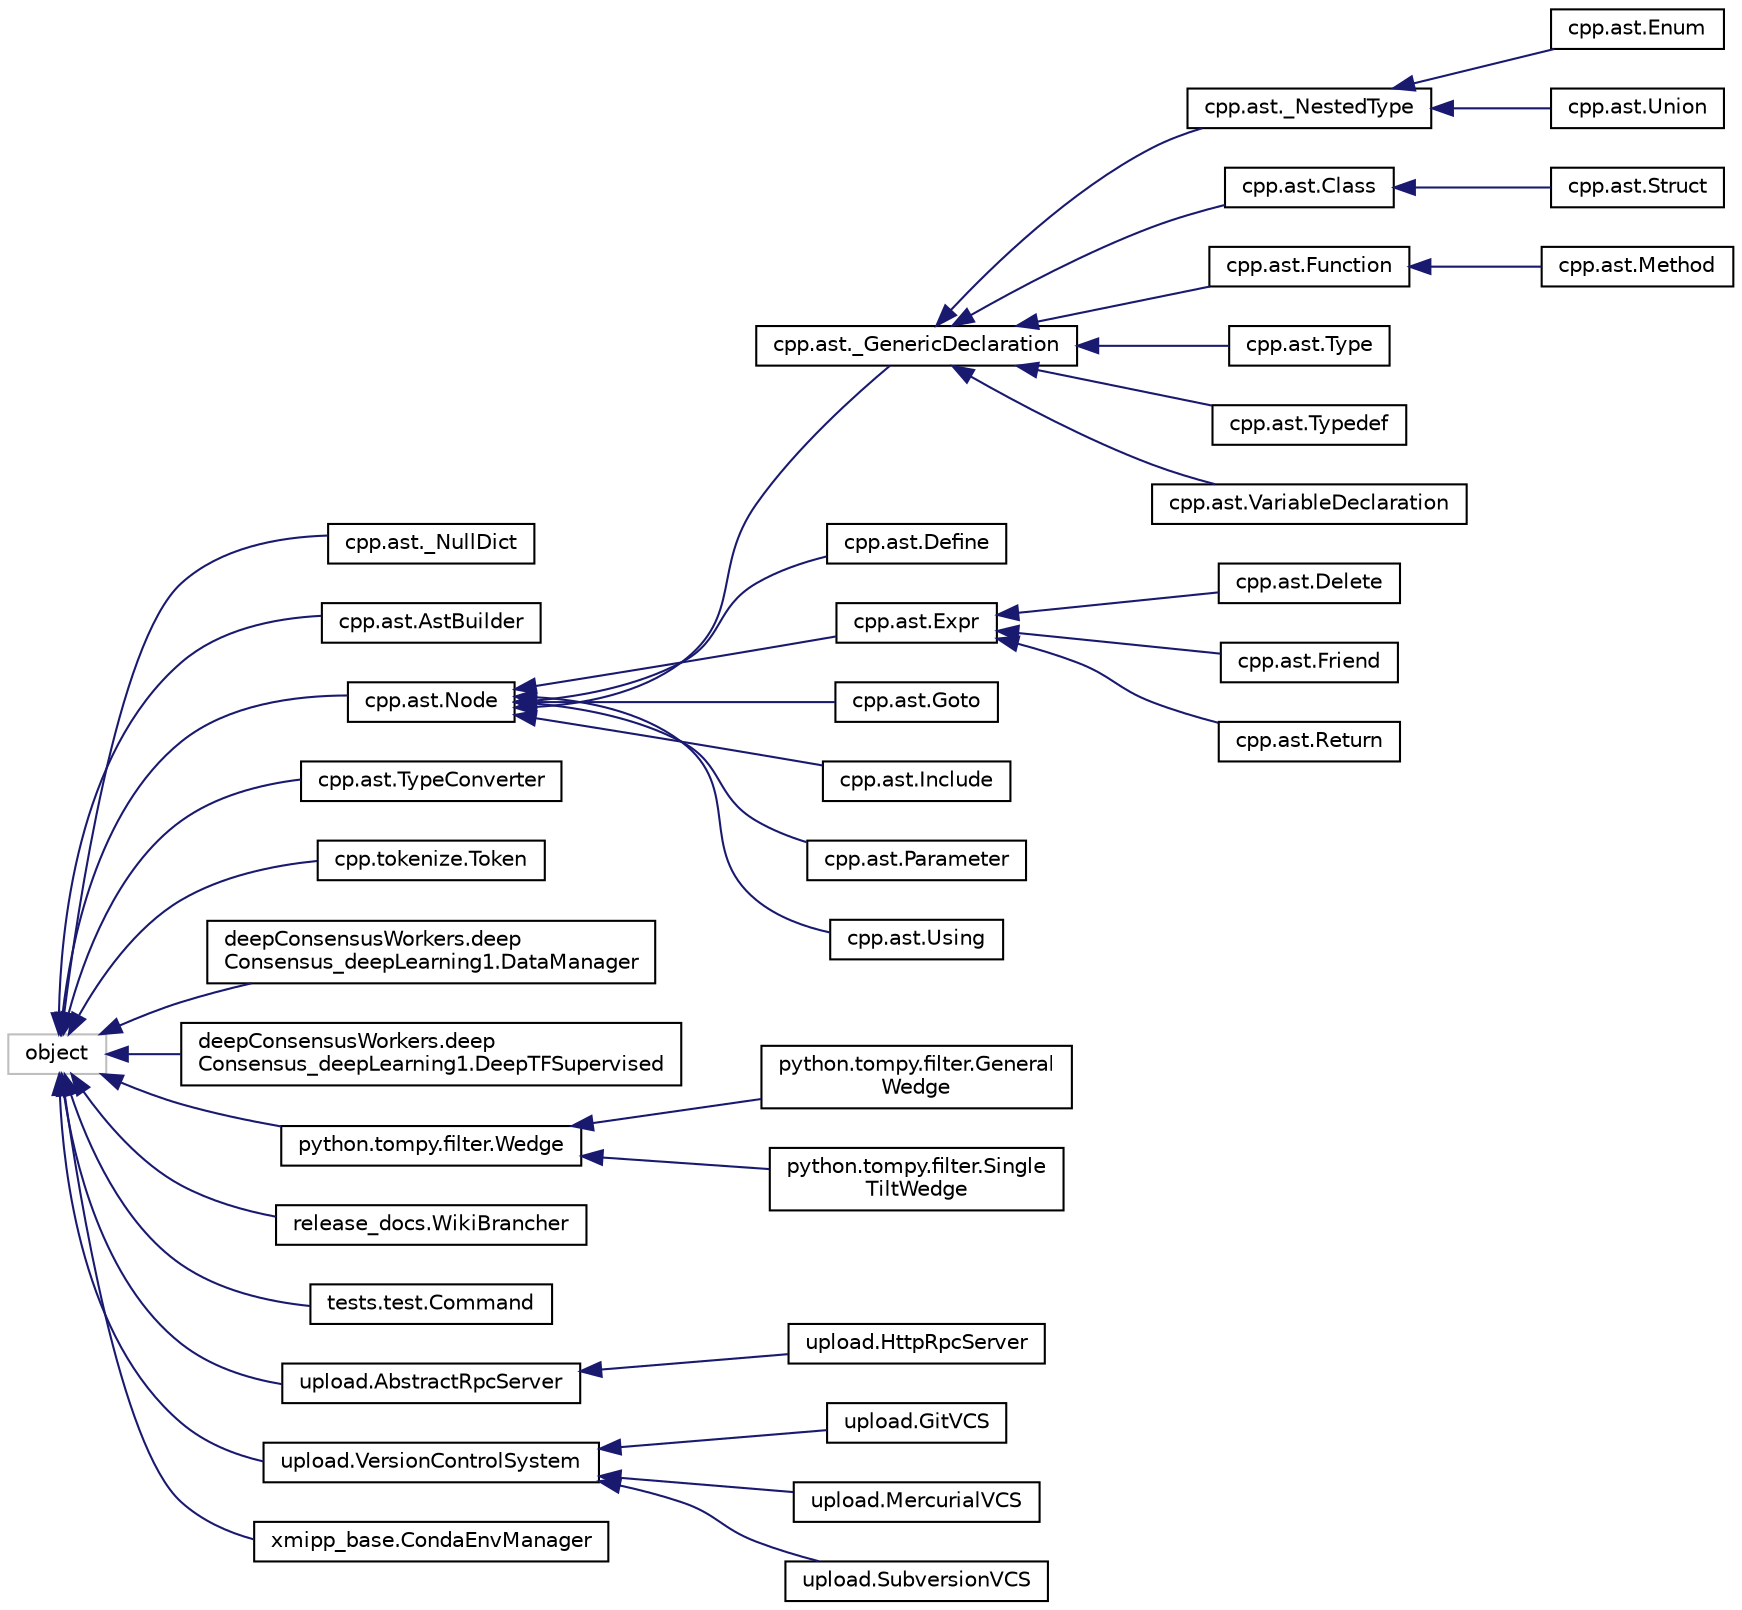 digraph "Graphical Class Hierarchy"
{
  edge [fontname="Helvetica",fontsize="10",labelfontname="Helvetica",labelfontsize="10"];
  node [fontname="Helvetica",fontsize="10",shape=record];
  rankdir="LR";
  Node428 [label="object",height=0.2,width=0.4,color="grey75", fillcolor="white", style="filled"];
  Node428 -> Node0 [dir="back",color="midnightblue",fontsize="10",style="solid",fontname="Helvetica"];
  Node0 [label="cpp.ast._NullDict",height=0.2,width=0.4,color="black", fillcolor="white", style="filled",URL="$classcpp_1_1ast_1_1__NullDict.html"];
  Node428 -> Node430 [dir="back",color="midnightblue",fontsize="10",style="solid",fontname="Helvetica"];
  Node430 [label="cpp.ast.AstBuilder",height=0.2,width=0.4,color="black", fillcolor="white", style="filled",URL="$classcpp_1_1ast_1_1AstBuilder.html"];
  Node428 -> Node431 [dir="back",color="midnightblue",fontsize="10",style="solid",fontname="Helvetica"];
  Node431 [label="cpp.ast.Node",height=0.2,width=0.4,color="black", fillcolor="white", style="filled",URL="$classcpp_1_1ast_1_1Node.html"];
  Node431 -> Node432 [dir="back",color="midnightblue",fontsize="10",style="solid",fontname="Helvetica"];
  Node432 [label="cpp.ast._GenericDeclaration",height=0.2,width=0.4,color="black", fillcolor="white", style="filled",URL="$classcpp_1_1ast_1_1__GenericDeclaration.html"];
  Node432 -> Node433 [dir="back",color="midnightblue",fontsize="10",style="solid",fontname="Helvetica"];
  Node433 [label="cpp.ast._NestedType",height=0.2,width=0.4,color="black", fillcolor="white", style="filled",URL="$classcpp_1_1ast_1_1__NestedType.html"];
  Node433 -> Node434 [dir="back",color="midnightblue",fontsize="10",style="solid",fontname="Helvetica"];
  Node434 [label="cpp.ast.Enum",height=0.2,width=0.4,color="black", fillcolor="white", style="filled",URL="$classcpp_1_1ast_1_1Enum.html"];
  Node433 -> Node435 [dir="back",color="midnightblue",fontsize="10",style="solid",fontname="Helvetica"];
  Node435 [label="cpp.ast.Union",height=0.2,width=0.4,color="black", fillcolor="white", style="filled",URL="$classcpp_1_1ast_1_1Union.html"];
  Node432 -> Node436 [dir="back",color="midnightblue",fontsize="10",style="solid",fontname="Helvetica"];
  Node436 [label="cpp.ast.Class",height=0.2,width=0.4,color="black", fillcolor="white", style="filled",URL="$classcpp_1_1ast_1_1Class.html"];
  Node436 -> Node437 [dir="back",color="midnightblue",fontsize="10",style="solid",fontname="Helvetica"];
  Node437 [label="cpp.ast.Struct",height=0.2,width=0.4,color="black", fillcolor="white", style="filled",URL="$classcpp_1_1ast_1_1Struct.html"];
  Node432 -> Node438 [dir="back",color="midnightblue",fontsize="10",style="solid",fontname="Helvetica"];
  Node438 [label="cpp.ast.Function",height=0.2,width=0.4,color="black", fillcolor="white", style="filled",URL="$classcpp_1_1ast_1_1Function.html"];
  Node438 -> Node439 [dir="back",color="midnightblue",fontsize="10",style="solid",fontname="Helvetica"];
  Node439 [label="cpp.ast.Method",height=0.2,width=0.4,color="black", fillcolor="white", style="filled",URL="$classcpp_1_1ast_1_1Method.html"];
  Node432 -> Node440 [dir="back",color="midnightblue",fontsize="10",style="solid",fontname="Helvetica"];
  Node440 [label="cpp.ast.Type",height=0.2,width=0.4,color="black", fillcolor="white", style="filled",URL="$classcpp_1_1ast_1_1Type.html"];
  Node432 -> Node441 [dir="back",color="midnightblue",fontsize="10",style="solid",fontname="Helvetica"];
  Node441 [label="cpp.ast.Typedef",height=0.2,width=0.4,color="black", fillcolor="white", style="filled",URL="$classcpp_1_1ast_1_1Typedef.html"];
  Node432 -> Node442 [dir="back",color="midnightblue",fontsize="10",style="solid",fontname="Helvetica"];
  Node442 [label="cpp.ast.VariableDeclaration",height=0.2,width=0.4,color="black", fillcolor="white", style="filled",URL="$classcpp_1_1ast_1_1VariableDeclaration.html"];
  Node431 -> Node443 [dir="back",color="midnightblue",fontsize="10",style="solid",fontname="Helvetica"];
  Node443 [label="cpp.ast.Define",height=0.2,width=0.4,color="black", fillcolor="white", style="filled",URL="$classcpp_1_1ast_1_1Define.html"];
  Node431 -> Node444 [dir="back",color="midnightblue",fontsize="10",style="solid",fontname="Helvetica"];
  Node444 [label="cpp.ast.Expr",height=0.2,width=0.4,color="black", fillcolor="white", style="filled",URL="$classcpp_1_1ast_1_1Expr.html"];
  Node444 -> Node445 [dir="back",color="midnightblue",fontsize="10",style="solid",fontname="Helvetica"];
  Node445 [label="cpp.ast.Delete",height=0.2,width=0.4,color="black", fillcolor="white", style="filled",URL="$classcpp_1_1ast_1_1Delete.html"];
  Node444 -> Node446 [dir="back",color="midnightblue",fontsize="10",style="solid",fontname="Helvetica"];
  Node446 [label="cpp.ast.Friend",height=0.2,width=0.4,color="black", fillcolor="white", style="filled",URL="$classcpp_1_1ast_1_1Friend.html"];
  Node444 -> Node447 [dir="back",color="midnightblue",fontsize="10",style="solid",fontname="Helvetica"];
  Node447 [label="cpp.ast.Return",height=0.2,width=0.4,color="black", fillcolor="white", style="filled",URL="$classcpp_1_1ast_1_1Return.html"];
  Node431 -> Node448 [dir="back",color="midnightblue",fontsize="10",style="solid",fontname="Helvetica"];
  Node448 [label="cpp.ast.Goto",height=0.2,width=0.4,color="black", fillcolor="white", style="filled",URL="$classcpp_1_1ast_1_1Goto.html"];
  Node431 -> Node449 [dir="back",color="midnightblue",fontsize="10",style="solid",fontname="Helvetica"];
  Node449 [label="cpp.ast.Include",height=0.2,width=0.4,color="black", fillcolor="white", style="filled",URL="$classcpp_1_1ast_1_1Include.html"];
  Node431 -> Node450 [dir="back",color="midnightblue",fontsize="10",style="solid",fontname="Helvetica"];
  Node450 [label="cpp.ast.Parameter",height=0.2,width=0.4,color="black", fillcolor="white", style="filled",URL="$classcpp_1_1ast_1_1Parameter.html"];
  Node431 -> Node451 [dir="back",color="midnightblue",fontsize="10",style="solid",fontname="Helvetica"];
  Node451 [label="cpp.ast.Using",height=0.2,width=0.4,color="black", fillcolor="white", style="filled",URL="$classcpp_1_1ast_1_1Using.html"];
  Node428 -> Node452 [dir="back",color="midnightblue",fontsize="10",style="solid",fontname="Helvetica"];
  Node452 [label="cpp.ast.TypeConverter",height=0.2,width=0.4,color="black", fillcolor="white", style="filled",URL="$classcpp_1_1ast_1_1TypeConverter.html"];
  Node428 -> Node453 [dir="back",color="midnightblue",fontsize="10",style="solid",fontname="Helvetica"];
  Node453 [label="cpp.tokenize.Token",height=0.2,width=0.4,color="black", fillcolor="white", style="filled",URL="$classcpp_1_1tokenize_1_1Token.html"];
  Node428 -> Node454 [dir="back",color="midnightblue",fontsize="10",style="solid",fontname="Helvetica"];
  Node454 [label="deepConsensusWorkers.deep\lConsensus_deepLearning1.DataManager",height=0.2,width=0.4,color="black", fillcolor="white", style="filled",URL="$classdeepConsensusWorkers_1_1deepConsensus__deepLearning1_1_1DataManager.html"];
  Node428 -> Node455 [dir="back",color="midnightblue",fontsize="10",style="solid",fontname="Helvetica"];
  Node455 [label="deepConsensusWorkers.deep\lConsensus_deepLearning1.DeepTFSupervised",height=0.2,width=0.4,color="black", fillcolor="white", style="filled",URL="$classdeepConsensusWorkers_1_1deepConsensus__deepLearning1_1_1DeepTFSupervised.html"];
  Node428 -> Node456 [dir="back",color="midnightblue",fontsize="10",style="solid",fontname="Helvetica"];
  Node456 [label="python.tompy.filter.Wedge",height=0.2,width=0.4,color="black", fillcolor="white", style="filled",URL="$classpython_1_1tompy_1_1filter_1_1Wedge.html"];
  Node456 -> Node457 [dir="back",color="midnightblue",fontsize="10",style="solid",fontname="Helvetica"];
  Node457 [label="python.tompy.filter.General\lWedge",height=0.2,width=0.4,color="black", fillcolor="white", style="filled",URL="$classpython_1_1tompy_1_1filter_1_1GeneralWedge.html"];
  Node456 -> Node458 [dir="back",color="midnightblue",fontsize="10",style="solid",fontname="Helvetica"];
  Node458 [label="python.tompy.filter.Single\lTiltWedge",height=0.2,width=0.4,color="black", fillcolor="white", style="filled",URL="$classpython_1_1tompy_1_1filter_1_1SingleTiltWedge.html"];
  Node428 -> Node459 [dir="back",color="midnightblue",fontsize="10",style="solid",fontname="Helvetica"];
  Node459 [label="release_docs.WikiBrancher",height=0.2,width=0.4,color="black", fillcolor="white", style="filled",URL="$classrelease__docs_1_1WikiBrancher.html"];
  Node428 -> Node460 [dir="back",color="midnightblue",fontsize="10",style="solid",fontname="Helvetica"];
  Node460 [label="tests.test.Command",height=0.2,width=0.4,color="black", fillcolor="white", style="filled",URL="$classtests_1_1test_1_1Command.html"];
  Node428 -> Node461 [dir="back",color="midnightblue",fontsize="10",style="solid",fontname="Helvetica"];
  Node461 [label="upload.AbstractRpcServer",height=0.2,width=0.4,color="black", fillcolor="white", style="filled",URL="$classupload_1_1AbstractRpcServer.html"];
  Node461 -> Node462 [dir="back",color="midnightblue",fontsize="10",style="solid",fontname="Helvetica"];
  Node462 [label="upload.HttpRpcServer",height=0.2,width=0.4,color="black", fillcolor="white", style="filled",URL="$classupload_1_1HttpRpcServer.html",tooltip="elif e.code >= 500 and e.code < 600: Server Error - try again."];
  Node428 -> Node463 [dir="back",color="midnightblue",fontsize="10",style="solid",fontname="Helvetica"];
  Node463 [label="upload.VersionControlSystem",height=0.2,width=0.4,color="black", fillcolor="white", style="filled",URL="$classupload_1_1VersionControlSystem.html"];
  Node463 -> Node464 [dir="back",color="midnightblue",fontsize="10",style="solid",fontname="Helvetica"];
  Node464 [label="upload.GitVCS",height=0.2,width=0.4,color="black", fillcolor="white", style="filled",URL="$classupload_1_1GitVCS.html"];
  Node463 -> Node465 [dir="back",color="midnightblue",fontsize="10",style="solid",fontname="Helvetica"];
  Node465 [label="upload.MercurialVCS",height=0.2,width=0.4,color="black", fillcolor="white", style="filled",URL="$classupload_1_1MercurialVCS.html"];
  Node463 -> Node466 [dir="back",color="midnightblue",fontsize="10",style="solid",fontname="Helvetica"];
  Node466 [label="upload.SubversionVCS",height=0.2,width=0.4,color="black", fillcolor="white", style="filled",URL="$classupload_1_1SubversionVCS.html"];
  Node428 -> Node467 [dir="back",color="midnightblue",fontsize="10",style="solid",fontname="Helvetica"];
  Node467 [label="xmipp_base.CondaEnvManager",height=0.2,width=0.4,color="black", fillcolor="white", style="filled",URL="$classxmipp__base_1_1CondaEnvManager.html"];
}
